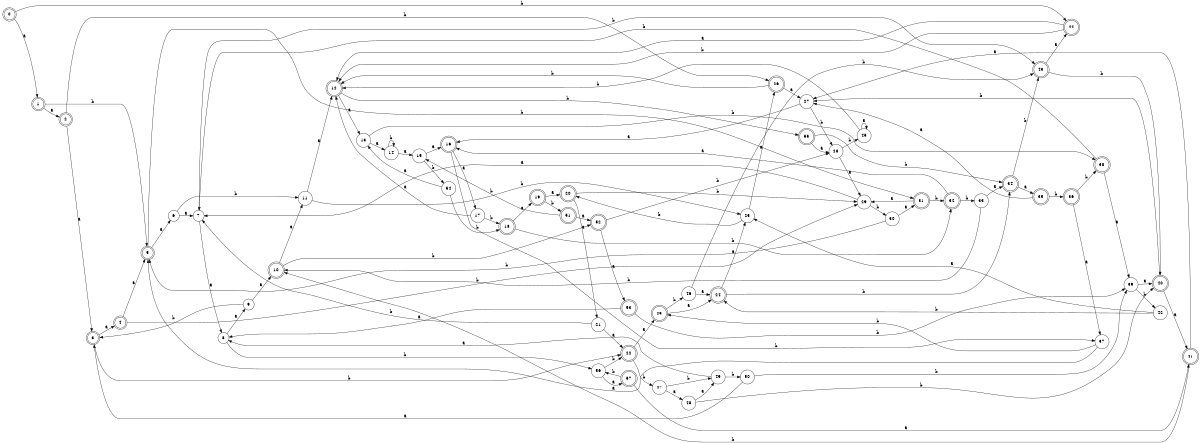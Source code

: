 digraph n47_6 {
__start0 [label="" shape="none"];

rankdir=LR;
size="8,5";

s0 [style="rounded,filled", color="black", fillcolor="white" shape="doublecircle", label="0"];
s1 [style="rounded,filled", color="black", fillcolor="white" shape="doublecircle", label="1"];
s2 [style="rounded,filled", color="black", fillcolor="white" shape="doublecircle", label="2"];
s3 [style="rounded,filled", color="black", fillcolor="white" shape="doublecircle", label="3"];
s4 [style="rounded,filled", color="black", fillcolor="white" shape="doublecircle", label="4"];
s5 [style="rounded,filled", color="black", fillcolor="white" shape="doublecircle", label="5"];
s6 [style="filled", color="black", fillcolor="white" shape="circle", label="6"];
s7 [style="filled", color="black", fillcolor="white" shape="circle", label="7"];
s8 [style="filled", color="black", fillcolor="white" shape="circle", label="8"];
s9 [style="filled", color="black", fillcolor="white" shape="circle", label="9"];
s10 [style="rounded,filled", color="black", fillcolor="white" shape="doublecircle", label="10"];
s11 [style="filled", color="black", fillcolor="white" shape="circle", label="11"];
s12 [style="rounded,filled", color="black", fillcolor="white" shape="doublecircle", label="12"];
s13 [style="filled", color="black", fillcolor="white" shape="circle", label="13"];
s14 [style="filled", color="black", fillcolor="white" shape="circle", label="14"];
s15 [style="filled", color="black", fillcolor="white" shape="circle", label="15"];
s16 [style="rounded,filled", color="black", fillcolor="white" shape="doublecircle", label="16"];
s17 [style="filled", color="black", fillcolor="white" shape="circle", label="17"];
s18 [style="rounded,filled", color="black", fillcolor="white" shape="doublecircle", label="18"];
s19 [style="rounded,filled", color="black", fillcolor="white" shape="doublecircle", label="19"];
s20 [style="rounded,filled", color="black", fillcolor="white" shape="doublecircle", label="20"];
s21 [style="filled", color="black", fillcolor="white" shape="circle", label="21"];
s22 [style="rounded,filled", color="black", fillcolor="white" shape="doublecircle", label="22"];
s23 [style="rounded,filled", color="black", fillcolor="white" shape="doublecircle", label="23"];
s24 [style="rounded,filled", color="black", fillcolor="white" shape="doublecircle", label="24"];
s25 [style="filled", color="black", fillcolor="white" shape="circle", label="25"];
s26 [style="rounded,filled", color="black", fillcolor="white" shape="doublecircle", label="26"];
s27 [style="filled", color="black", fillcolor="white" shape="circle", label="27"];
s28 [style="filled", color="black", fillcolor="white" shape="circle", label="28"];
s29 [style="filled", color="black", fillcolor="white" shape="circle", label="29"];
s30 [style="filled", color="black", fillcolor="white" shape="circle", label="30"];
s31 [style="rounded,filled", color="black", fillcolor="white" shape="doublecircle", label="31"];
s32 [style="rounded,filled", color="black", fillcolor="white" shape="doublecircle", label="32"];
s33 [style="filled", color="black", fillcolor="white" shape="circle", label="33"];
s34 [style="rounded,filled", color="black", fillcolor="white" shape="doublecircle", label="34"];
s35 [style="rounded,filled", color="black", fillcolor="white" shape="doublecircle", label="35"];
s36 [style="rounded,filled", color="black", fillcolor="white" shape="doublecircle", label="36"];
s37 [style="filled", color="black", fillcolor="white" shape="circle", label="37"];
s38 [style="rounded,filled", color="black", fillcolor="white" shape="doublecircle", label="38"];
s39 [style="filled", color="black", fillcolor="white" shape="circle", label="39"];
s40 [style="rounded,filled", color="black", fillcolor="white" shape="doublecircle", label="40"];
s41 [style="rounded,filled", color="black", fillcolor="white" shape="doublecircle", label="41"];
s42 [style="filled", color="black", fillcolor="white" shape="circle", label="42"];
s43 [style="rounded,filled", color="black", fillcolor="white" shape="doublecircle", label="43"];
s44 [style="rounded,filled", color="black", fillcolor="white" shape="doublecircle", label="44"];
s45 [style="filled", color="black", fillcolor="white" shape="circle", label="45"];
s46 [style="filled", color="black", fillcolor="white" shape="circle", label="46"];
s47 [style="filled", color="black", fillcolor="white" shape="circle", label="47"];
s48 [style="filled", color="black", fillcolor="white" shape="circle", label="48"];
s49 [style="filled", color="black", fillcolor="white" shape="circle", label="49"];
s50 [style="filled", color="black", fillcolor="white" shape="circle", label="50"];
s51 [style="rounded,filled", color="black", fillcolor="white" shape="doublecircle", label="51"];
s52 [style="rounded,filled", color="black", fillcolor="white" shape="doublecircle", label="52"];
s53 [style="rounded,filled", color="black", fillcolor="white" shape="doublecircle", label="53"];
s54 [style="filled", color="black", fillcolor="white" shape="circle", label="54"];
s55 [style="rounded,filled", color="black", fillcolor="white" shape="doublecircle", label="55"];
s56 [style="filled", color="black", fillcolor="white" shape="circle", label="56"];
s57 [style="rounded,filled", color="black", fillcolor="white" shape="doublecircle", label="57"];
s0 -> s1 [label="a"];
s0 -> s44 [label="b"];
s1 -> s2 [label="a"];
s1 -> s5 [label="b"];
s2 -> s3 [label="a"];
s2 -> s26 [label="b"];
s3 -> s4 [label="a"];
s3 -> s22 [label="b"];
s4 -> s5 [label="a"];
s4 -> s29 [label="b"];
s5 -> s6 [label="a"];
s5 -> s31 [label="b"];
s6 -> s7 [label="a"];
s6 -> s11 [label="b"];
s7 -> s8 [label="a"];
s7 -> s43 [label="b"];
s8 -> s9 [label="a"];
s8 -> s56 [label="b"];
s9 -> s10 [label="a"];
s9 -> s3 [label="b"];
s10 -> s11 [label="a"];
s10 -> s52 [label="b"];
s11 -> s12 [label="a"];
s11 -> s25 [label="b"];
s12 -> s13 [label="a"];
s12 -> s55 [label="b"];
s13 -> s14 [label="a"];
s13 -> s38 [label="b"];
s14 -> s15 [label="a"];
s14 -> s14 [label="b"];
s15 -> s16 [label="a"];
s15 -> s54 [label="b"];
s16 -> s17 [label="a"];
s16 -> s37 [label="b"];
s17 -> s12 [label="a"];
s17 -> s18 [label="b"];
s18 -> s19 [label="a"];
s18 -> s32 [label="b"];
s19 -> s20 [label="a"];
s19 -> s51 [label="b"];
s20 -> s21 [label="a"];
s20 -> s29 [label="b"];
s21 -> s22 [label="a"];
s21 -> s7 [label="b"];
s22 -> s23 [label="a"];
s22 -> s47 [label="b"];
s23 -> s24 [label="a"];
s23 -> s46 [label="b"];
s24 -> s25 [label="a"];
s24 -> s34 [label="b"];
s25 -> s26 [label="a"];
s25 -> s20 [label="b"];
s26 -> s27 [label="a"];
s26 -> s12 [label="b"];
s27 -> s16 [label="a"];
s27 -> s28 [label="b"];
s28 -> s29 [label="a"];
s28 -> s45 [label="b"];
s29 -> s7 [label="a"];
s29 -> s30 [label="b"];
s30 -> s31 [label="a"];
s30 -> s5 [label="b"];
s31 -> s29 [label="a"];
s31 -> s32 [label="b"];
s32 -> s16 [label="a"];
s32 -> s33 [label="b"];
s33 -> s34 [label="a"];
s33 -> s10 [label="b"];
s34 -> s35 [label="a"];
s34 -> s43 [label="b"];
s35 -> s27 [label="a"];
s35 -> s36 [label="b"];
s36 -> s37 [label="a"];
s36 -> s38 [label="b"];
s37 -> s5 [label="a"];
s37 -> s23 [label="b"];
s38 -> s39 [label="a"];
s38 -> s7 [label="b"];
s39 -> s40 [label="a"];
s39 -> s42 [label="b"];
s40 -> s41 [label="a"];
s40 -> s27 [label="b"];
s41 -> s27 [label="a"];
s41 -> s10 [label="b"];
s42 -> s25 [label="a"];
s42 -> s24 [label="b"];
s43 -> s44 [label="a"];
s43 -> s40 [label="b"];
s44 -> s12 [label="a"];
s44 -> s12 [label="b"];
s45 -> s45 [label="a"];
s45 -> s12 [label="b"];
s46 -> s24 [label="a"];
s46 -> s43 [label="b"];
s47 -> s48 [label="a"];
s47 -> s49 [label="b"];
s48 -> s49 [label="a"];
s48 -> s40 [label="b"];
s49 -> s8 [label="a"];
s49 -> s50 [label="b"];
s50 -> s3 [label="a"];
s50 -> s39 [label="b"];
s51 -> s52 [label="a"];
s51 -> s15 [label="b"];
s52 -> s53 [label="a"];
s52 -> s28 [label="b"];
s53 -> s8 [label="a"];
s53 -> s39 [label="b"];
s54 -> s13 [label="a"];
s54 -> s18 [label="b"];
s55 -> s28 [label="a"];
s55 -> s34 [label="b"];
s56 -> s57 [label="a"];
s56 -> s22 [label="b"];
s57 -> s41 [label="a"];
s57 -> s56 [label="b"];

}